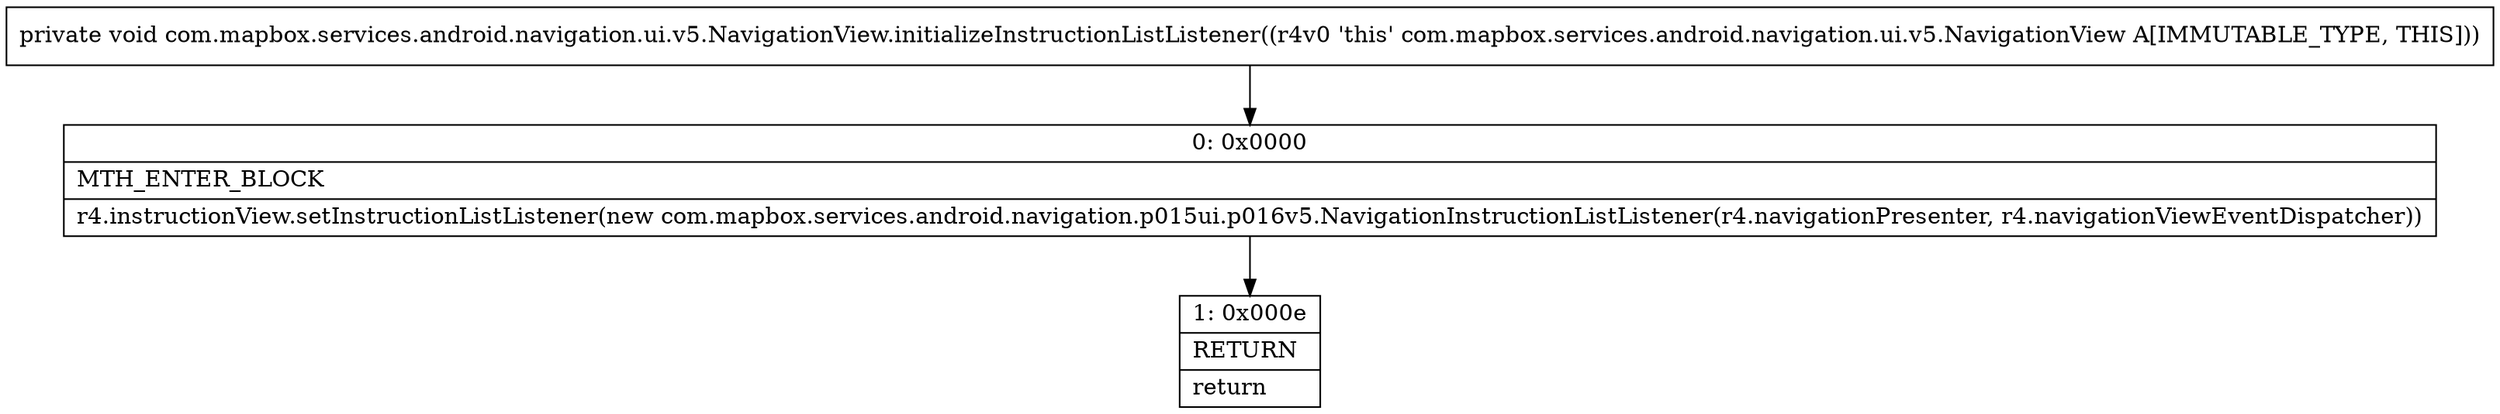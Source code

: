 digraph "CFG forcom.mapbox.services.android.navigation.ui.v5.NavigationView.initializeInstructionListListener()V" {
Node_0 [shape=record,label="{0\:\ 0x0000|MTH_ENTER_BLOCK\l|r4.instructionView.setInstructionListListener(new com.mapbox.services.android.navigation.p015ui.p016v5.NavigationInstructionListListener(r4.navigationPresenter, r4.navigationViewEventDispatcher))\l}"];
Node_1 [shape=record,label="{1\:\ 0x000e|RETURN\l|return\l}"];
MethodNode[shape=record,label="{private void com.mapbox.services.android.navigation.ui.v5.NavigationView.initializeInstructionListListener((r4v0 'this' com.mapbox.services.android.navigation.ui.v5.NavigationView A[IMMUTABLE_TYPE, THIS])) }"];
MethodNode -> Node_0;
Node_0 -> Node_1;
}

